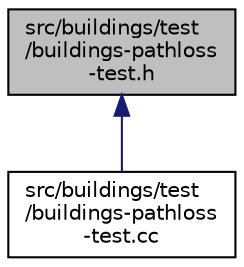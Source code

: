 digraph "src/buildings/test/buildings-pathloss-test.h"
{
 // LATEX_PDF_SIZE
  edge [fontname="Helvetica",fontsize="10",labelfontname="Helvetica",labelfontsize="10"];
  node [fontname="Helvetica",fontsize="10",shape=record];
  Node1 [label="src/buildings/test\l/buildings-pathloss\l-test.h",height=0.2,width=0.4,color="black", fillcolor="grey75", style="filled", fontcolor="black",tooltip=" "];
  Node1 -> Node2 [dir="back",color="midnightblue",fontsize="10",style="solid",fontname="Helvetica"];
  Node2 [label="src/buildings/test\l/buildings-pathloss\l-test.cc",height=0.2,width=0.4,color="black", fillcolor="white", style="filled",URL="$buildings-pathloss-test_8cc.html",tooltip=" "];
}
